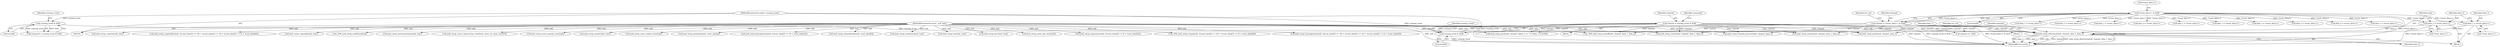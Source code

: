 digraph "0_wildmidi_660b513d99bced8783a4a5984ac2f742c74ebbdd_4@pointer" {
"1000266" [label="(Call,midi_setup_aftertouch(mdi, channel, data_1, data_2))"];
"1000142" [label="(MethodParameterIn,struct _mdi *mdi)"];
"1000199" [label="(Call,channel = running_event & 0x0f)"];
"1000201" [label="(Call,running_event & 0x0f)"];
"1000196" [label="(Call,running_event & 0xf0)"];
"1000144" [label="(MethodParameterIn,uint8_t running_event)"];
"1000183" [label="(Call,channel = *event_data++ & 0x0f)"];
"1000185" [label="(Call,*event_data++ & 0x0f)"];
"1000256" [label="(Call,data_1 = *event_data++)"];
"1000261" [label="(Call,data_2 = *event_data++)"];
"1000267" [label="(Identifier,mdi)"];
"1000203" [label="(Literal,0x0f)"];
"1000183" [label="(Call,channel = *event_data++ & 0x0f)"];
"1001212" [label="(Call,midi_setup_keysignature(mdi, ((event_data[2] << 8) + event_data[3])))"];
"1000246" [label="(Call,midi_setup_noteon(mdi, channel, data_1, data_2))"];
"1000193" [label="(Block,)"];
"1000186" [label="(Call,*event_data++)"];
"1000142" [label="(MethodParameterIn,struct _mdi *mdi)"];
"1000197" [label="(Identifier,running_event)"];
"1000270" [label="(Identifier,data_2)"];
"1001018" [label="(Call,midi_setup_channelprefix(mdi, event_data[2]))"];
"1000176" [label="(Block,)"];
"1000296" [label="(Call,data_1 = *event_data++)"];
"1000327" [label="(Call,data_2 = *event_data++)"];
"1000332" [label="(Call,midi_setup_pitch(mdi, channel, ((data_2 << 7) | (data_1 & 0x7f))))"];
"1000205" [label="(Identifier,command)"];
"1000348" [label="(Call,channel == 0x0f)"];
"1000706" [label="(Call,midi_setup_trackname(mdi, text))"];
"1000191" [label="(Identifier,ret_cnt)"];
"1000281" [label="(Call,data_2 = *event_data++)"];
"1000450" [label="(Call,midi_setup_text(mdi, text))"];
"1000206" [label="(Block,)"];
"1000852" [label="(Call,midi_setup_lyric(mdi, text))"];
"1000258" [label="(Call,*event_data++)"];
"1000219" [label="(Call,_WM_midi_setup_noteoff(mdi, channel, data_1, data_2))"];
"1001501" [label="(Call,midi_setup_sysex_gm_reset(mdi))"];
"1000369" [label="(Call,midi_setup_sequenceno(mdi, ((event_data[2] << 8) + event_data[3])))"];
"1000202" [label="(Identifier,running_event)"];
"1001081" [label="(Call,_WM_midi_setup_tempo(mdi, ((event_data[2] << 16) + (event_data[3] << 8) + event_data[4])))"];
"1000257" [label="(Identifier,data_1)"];
"1000262" [label="(Identifier,data_2)"];
"1000314" [label="(Call,midi_setup_channel_pressure(mdi, channel, data_1))"];
"1001172" [label="(Call,midi_setup_timesignature(mdi, ((event_data[2] << 24) + (event_data[3] << 16) + (event_data[4] << 8) + event_data[5])))"];
"1000998" [label="(Call,midi_setup_cuepoint(mdi, text))"];
"1001115" [label="(Call,midi_setup_smpteoffset(mdi, ((event_data[3] << 24) + (event_data[4] << 16) + (event_data[5] << 8) + event_data[6])))"];
"1000194" [label="(Call,command = running_event & 0xf0)"];
"1000185" [label="(Call,*event_data++ & 0x0f)"];
"1000322" [label="(Call,data_1 = *event_data++)"];
"1000301" [label="(Call,midi_setup_patch(mdi, channel, data_1))"];
"1000633" [label="(Call,midi_setup_copyright(mdi, text))"];
"1000198" [label="(Literal,0xf0)"];
"1000189" [label="(Literal,0x0f)"];
"1000184" [label="(Identifier,channel)"];
"1000201" [label="(Call,running_event & 0x0f)"];
"1000309" [label="(Call,data_1 = *event_data++)"];
"1001062" [label="(Call,_WM_midi_setup_endoftrack(mdi))"];
"1000200" [label="(Identifier,channel)"];
"1000144" [label="(MethodParameterIn,uint8_t running_event)"];
"1000256" [label="(Call,data_1 = *event_data++)"];
"1000263" [label="(Call,*event_data++)"];
"1000241" [label="(Call,data_2 = *event_data++)"];
"1000779" [label="(Call,midi_setup_instrumentname(mdi, text))"];
"1000199" [label="(Call,channel = running_event & 0x0f)"];
"1001457" [label="(Call,midi_setup_sysex_roland_drum_track(mdi, sysex_ch, sysex_store[7]))"];
"1001512" [label="(Call,midi_setup_sysex_yamaha_reset(mdi))"];
"1000925" [label="(Call,midi_setup_marker(mdi, text))"];
"1001483" [label="(Call,midi_setup_sysex_roland_reset(mdi))"];
"1000261" [label="(Call,data_2 = *event_data++)"];
"1000272" [label="(Identifier,ret_cnt)"];
"1000209" [label="(Call,data_1 = *event_data++)"];
"1000196" [label="(Call,running_event & 0xf0)"];
"1000266" [label="(Call,midi_setup_aftertouch(mdi, channel, data_1, data_2))"];
"1000269" [label="(Identifier,data_1)"];
"1000214" [label="(Call,data_2 = *event_data++)"];
"1000276" [label="(Call,data_1 = *event_data++)"];
"1000268" [label="(Identifier,channel)"];
"1001550" [label="(MethodReturn,uint32_t)"];
"1000236" [label="(Call,data_1 = *event_data++)"];
"1001040" [label="(Call,midi_setup_portprefix(mdi, event_data[2]))"];
"1000286" [label="(Call,midi_setup_control(mdi, channel, data_1, data_2))"];
"1000266" -> "1000206"  [label="AST: "];
"1000266" -> "1000270"  [label="CFG: "];
"1000267" -> "1000266"  [label="AST: "];
"1000268" -> "1000266"  [label="AST: "];
"1000269" -> "1000266"  [label="AST: "];
"1000270" -> "1000266"  [label="AST: "];
"1000272" -> "1000266"  [label="CFG: "];
"1000266" -> "1001550"  [label="DDG: data_1"];
"1000266" -> "1001550"  [label="DDG: mdi"];
"1000266" -> "1001550"  [label="DDG: channel"];
"1000266" -> "1001550"  [label="DDG: midi_setup_aftertouch(mdi, channel, data_1, data_2)"];
"1000266" -> "1001550"  [label="DDG: data_2"];
"1000142" -> "1000266"  [label="DDG: mdi"];
"1000199" -> "1000266"  [label="DDG: channel"];
"1000183" -> "1000266"  [label="DDG: channel"];
"1000256" -> "1000266"  [label="DDG: data_1"];
"1000261" -> "1000266"  [label="DDG: data_2"];
"1000142" -> "1000141"  [label="AST: "];
"1000142" -> "1001550"  [label="DDG: mdi"];
"1000142" -> "1000219"  [label="DDG: mdi"];
"1000142" -> "1000246"  [label="DDG: mdi"];
"1000142" -> "1000286"  [label="DDG: mdi"];
"1000142" -> "1000301"  [label="DDG: mdi"];
"1000142" -> "1000314"  [label="DDG: mdi"];
"1000142" -> "1000332"  [label="DDG: mdi"];
"1000142" -> "1000369"  [label="DDG: mdi"];
"1000142" -> "1000450"  [label="DDG: mdi"];
"1000142" -> "1000633"  [label="DDG: mdi"];
"1000142" -> "1000706"  [label="DDG: mdi"];
"1000142" -> "1000779"  [label="DDG: mdi"];
"1000142" -> "1000852"  [label="DDG: mdi"];
"1000142" -> "1000925"  [label="DDG: mdi"];
"1000142" -> "1000998"  [label="DDG: mdi"];
"1000142" -> "1001018"  [label="DDG: mdi"];
"1000142" -> "1001040"  [label="DDG: mdi"];
"1000142" -> "1001062"  [label="DDG: mdi"];
"1000142" -> "1001081"  [label="DDG: mdi"];
"1000142" -> "1001115"  [label="DDG: mdi"];
"1000142" -> "1001172"  [label="DDG: mdi"];
"1000142" -> "1001212"  [label="DDG: mdi"];
"1000142" -> "1001457"  [label="DDG: mdi"];
"1000142" -> "1001483"  [label="DDG: mdi"];
"1000142" -> "1001501"  [label="DDG: mdi"];
"1000142" -> "1001512"  [label="DDG: mdi"];
"1000199" -> "1000193"  [label="AST: "];
"1000199" -> "1000201"  [label="CFG: "];
"1000200" -> "1000199"  [label="AST: "];
"1000201" -> "1000199"  [label="AST: "];
"1000205" -> "1000199"  [label="CFG: "];
"1000199" -> "1001550"  [label="DDG: running_event & 0x0f"];
"1000199" -> "1001550"  [label="DDG: channel"];
"1000201" -> "1000199"  [label="DDG: running_event"];
"1000201" -> "1000199"  [label="DDG: 0x0f"];
"1000199" -> "1000219"  [label="DDG: channel"];
"1000199" -> "1000246"  [label="DDG: channel"];
"1000199" -> "1000286"  [label="DDG: channel"];
"1000199" -> "1000301"  [label="DDG: channel"];
"1000199" -> "1000314"  [label="DDG: channel"];
"1000199" -> "1000332"  [label="DDG: channel"];
"1000199" -> "1000348"  [label="DDG: channel"];
"1000201" -> "1000203"  [label="CFG: "];
"1000202" -> "1000201"  [label="AST: "];
"1000203" -> "1000201"  [label="AST: "];
"1000201" -> "1001550"  [label="DDG: running_event"];
"1000196" -> "1000201"  [label="DDG: running_event"];
"1000144" -> "1000201"  [label="DDG: running_event"];
"1000196" -> "1000194"  [label="AST: "];
"1000196" -> "1000198"  [label="CFG: "];
"1000197" -> "1000196"  [label="AST: "];
"1000198" -> "1000196"  [label="AST: "];
"1000194" -> "1000196"  [label="CFG: "];
"1000196" -> "1000194"  [label="DDG: running_event"];
"1000196" -> "1000194"  [label="DDG: 0xf0"];
"1000144" -> "1000196"  [label="DDG: running_event"];
"1000144" -> "1000141"  [label="AST: "];
"1000144" -> "1001550"  [label="DDG: running_event"];
"1000183" -> "1000176"  [label="AST: "];
"1000183" -> "1000185"  [label="CFG: "];
"1000184" -> "1000183"  [label="AST: "];
"1000185" -> "1000183"  [label="AST: "];
"1000191" -> "1000183"  [label="CFG: "];
"1000183" -> "1001550"  [label="DDG: *event_data++ & 0x0f"];
"1000183" -> "1001550"  [label="DDG: channel"];
"1000185" -> "1000183"  [label="DDG: *event_data++"];
"1000185" -> "1000183"  [label="DDG: 0x0f"];
"1000183" -> "1000219"  [label="DDG: channel"];
"1000183" -> "1000246"  [label="DDG: channel"];
"1000183" -> "1000286"  [label="DDG: channel"];
"1000183" -> "1000301"  [label="DDG: channel"];
"1000183" -> "1000314"  [label="DDG: channel"];
"1000183" -> "1000332"  [label="DDG: channel"];
"1000183" -> "1000348"  [label="DDG: channel"];
"1000185" -> "1000189"  [label="CFG: "];
"1000186" -> "1000185"  [label="AST: "];
"1000189" -> "1000185"  [label="AST: "];
"1000185" -> "1001550"  [label="DDG: *event_data++"];
"1000185" -> "1000209"  [label="DDG: *event_data++"];
"1000185" -> "1000214"  [label="DDG: *event_data++"];
"1000185" -> "1000236"  [label="DDG: *event_data++"];
"1000185" -> "1000241"  [label="DDG: *event_data++"];
"1000185" -> "1000256"  [label="DDG: *event_data++"];
"1000185" -> "1000261"  [label="DDG: *event_data++"];
"1000185" -> "1000276"  [label="DDG: *event_data++"];
"1000185" -> "1000281"  [label="DDG: *event_data++"];
"1000185" -> "1000296"  [label="DDG: *event_data++"];
"1000185" -> "1000309"  [label="DDG: *event_data++"];
"1000185" -> "1000322"  [label="DDG: *event_data++"];
"1000185" -> "1000327"  [label="DDG: *event_data++"];
"1000256" -> "1000206"  [label="AST: "];
"1000256" -> "1000258"  [label="CFG: "];
"1000257" -> "1000256"  [label="AST: "];
"1000258" -> "1000256"  [label="AST: "];
"1000262" -> "1000256"  [label="CFG: "];
"1000261" -> "1000206"  [label="AST: "];
"1000261" -> "1000263"  [label="CFG: "];
"1000262" -> "1000261"  [label="AST: "];
"1000263" -> "1000261"  [label="AST: "];
"1000267" -> "1000261"  [label="CFG: "];
"1000261" -> "1001550"  [label="DDG: *event_data++"];
}
